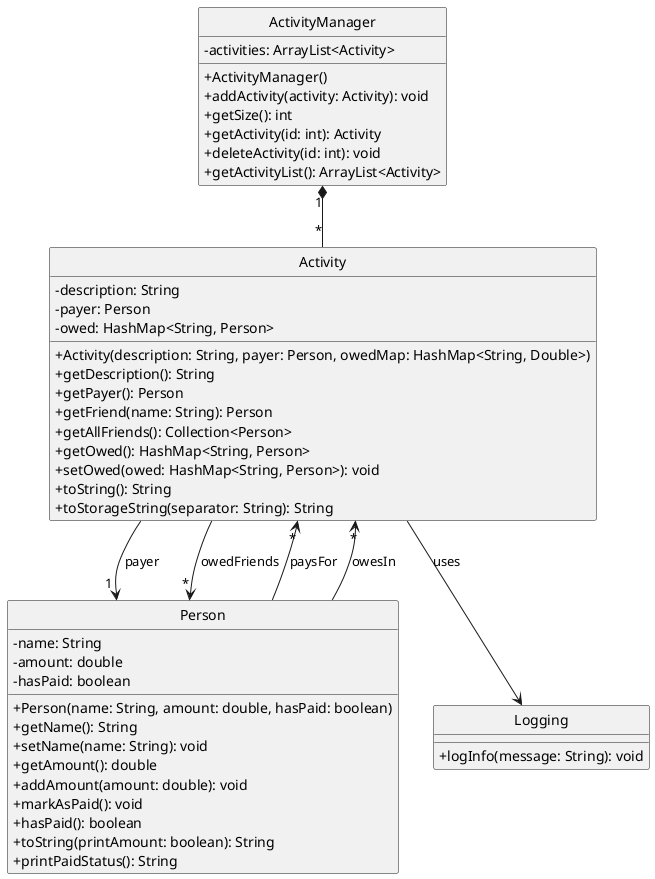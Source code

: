 @startuml
skinparam classAttributeIconSize 0
hide circle

class Activity {
    - description: String
    - payer: Person
    - owed: HashMap<String, Person>
    + Activity(description: String, payer: Person, owedMap: HashMap<String, Double>)
    + getDescription(): String
    + getPayer(): Person
    + getFriend(name: String): Person
    + getAllFriends(): Collection<Person>
    + getOwed(): HashMap<String, Person>
    + setOwed(owed: HashMap<String, Person>): void
    + toString(): String
    + toStorageString(separator: String): String
}

class ActivityManager {
    - activities: ArrayList<Activity>
    + ActivityManager()
    + addActivity(activity: Activity): void
    + getSize(): int
    + getActivity(id: int): Activity
    + deleteActivity(id: int): void
    + getActivityList(): ArrayList<Activity>
}

class Person {
    - name: String
    - amount: double
    - hasPaid: boolean
    + Person(name: String, amount: double, hasPaid: boolean)
    + getName(): String
    + setName(name: String): void
    + getAmount(): double
    + addAmount(amount: double): void
    + markAsPaid(): void
    + hasPaid(): boolean
    + toString(printAmount: boolean): String
    + printPaidStatus(): String
}

class Logging {
    + logInfo(message: String): void
}

ActivityManager "1" *-- "*" Activity
Activity --> "1" Person : payer
Activity --> "*" Person : owedFriends
Person --> "*" Activity : paysFor
Person --> "*" Activity : owesIn
Activity --> Logging : uses
@enduml
